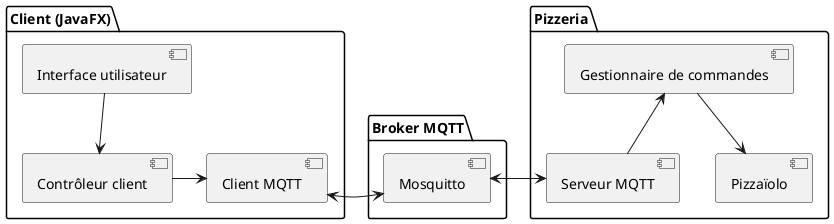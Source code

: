@startuml
package "Client (JavaFX)" {
  [Interface utilisateur] as UI
  [Contrôleur client] as ClientController
  [Client MQTT] as ClientMQTT
}

package "Broker MQTT" {
  [Mosquitto] as Broker
}

package "Pizzeria" {
  [Serveur MQTT] as ServerMQTT
  [Gestionnaire de commandes] as OrderManager
  [Pizzaïolo] as Pizzaiolo
}

UI --> ClientController
ClientController -> ClientMQTT
ClientMQTT <-> Broker
Broker <-> ServerMQTT
OrderManager <-- ServerMQTT
OrderManager --> Pizzaiolo
@enduml
